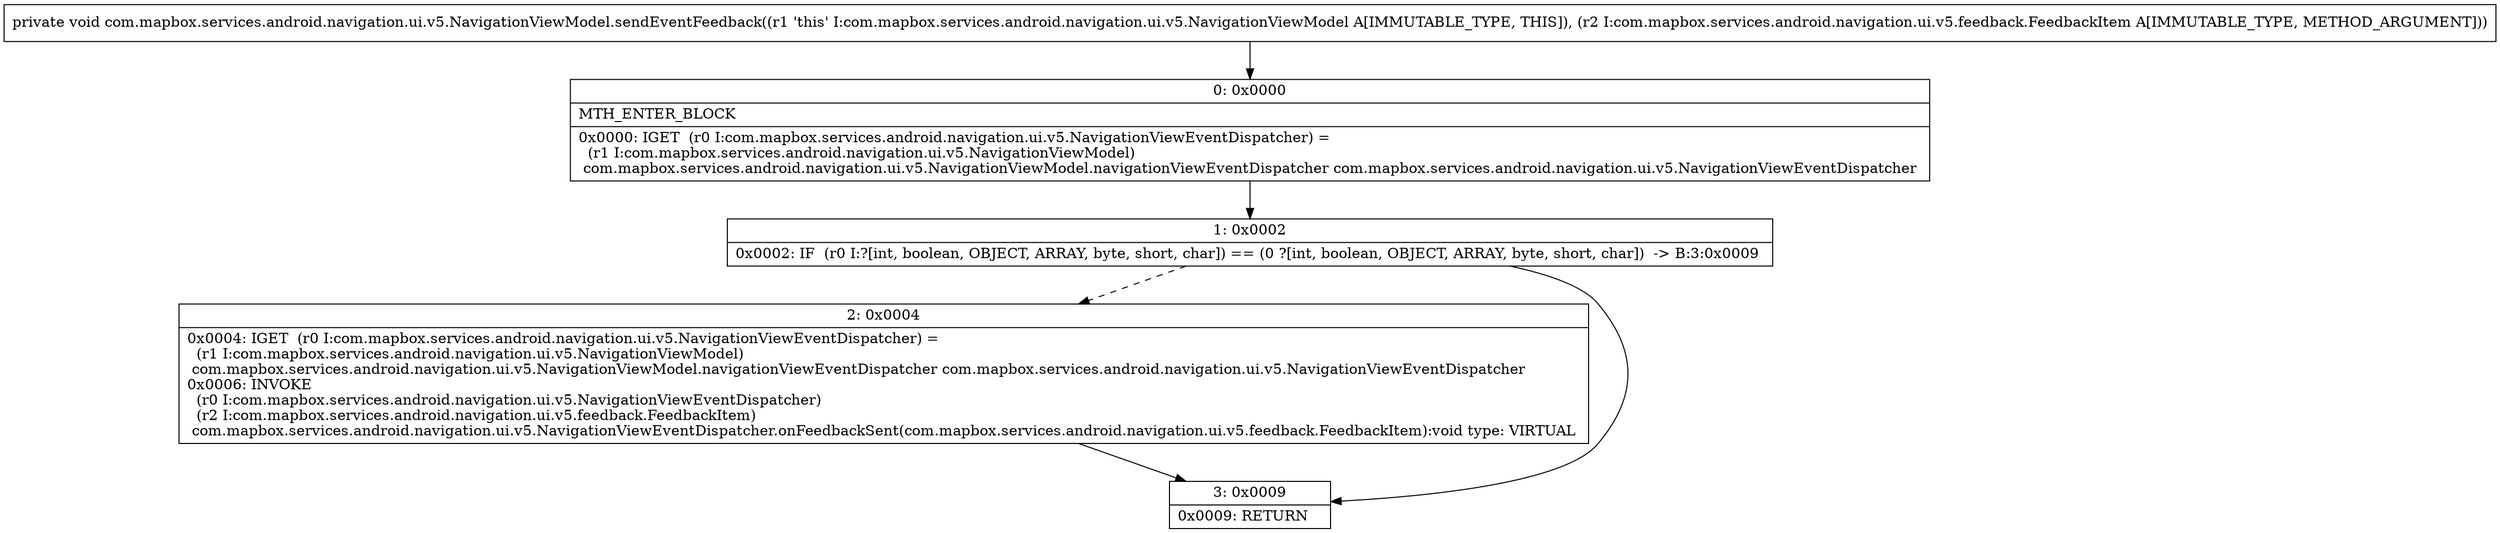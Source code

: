 digraph "CFG forcom.mapbox.services.android.navigation.ui.v5.NavigationViewModel.sendEventFeedback(Lcom\/mapbox\/services\/android\/navigation\/ui\/v5\/feedback\/FeedbackItem;)V" {
Node_0 [shape=record,label="{0\:\ 0x0000|MTH_ENTER_BLOCK\l|0x0000: IGET  (r0 I:com.mapbox.services.android.navigation.ui.v5.NavigationViewEventDispatcher) = \l  (r1 I:com.mapbox.services.android.navigation.ui.v5.NavigationViewModel)\l com.mapbox.services.android.navigation.ui.v5.NavigationViewModel.navigationViewEventDispatcher com.mapbox.services.android.navigation.ui.v5.NavigationViewEventDispatcher \l}"];
Node_1 [shape=record,label="{1\:\ 0x0002|0x0002: IF  (r0 I:?[int, boolean, OBJECT, ARRAY, byte, short, char]) == (0 ?[int, boolean, OBJECT, ARRAY, byte, short, char])  \-\> B:3:0x0009 \l}"];
Node_2 [shape=record,label="{2\:\ 0x0004|0x0004: IGET  (r0 I:com.mapbox.services.android.navigation.ui.v5.NavigationViewEventDispatcher) = \l  (r1 I:com.mapbox.services.android.navigation.ui.v5.NavigationViewModel)\l com.mapbox.services.android.navigation.ui.v5.NavigationViewModel.navigationViewEventDispatcher com.mapbox.services.android.navigation.ui.v5.NavigationViewEventDispatcher \l0x0006: INVOKE  \l  (r0 I:com.mapbox.services.android.navigation.ui.v5.NavigationViewEventDispatcher)\l  (r2 I:com.mapbox.services.android.navigation.ui.v5.feedback.FeedbackItem)\l com.mapbox.services.android.navigation.ui.v5.NavigationViewEventDispatcher.onFeedbackSent(com.mapbox.services.android.navigation.ui.v5.feedback.FeedbackItem):void type: VIRTUAL \l}"];
Node_3 [shape=record,label="{3\:\ 0x0009|0x0009: RETURN   \l}"];
MethodNode[shape=record,label="{private void com.mapbox.services.android.navigation.ui.v5.NavigationViewModel.sendEventFeedback((r1 'this' I:com.mapbox.services.android.navigation.ui.v5.NavigationViewModel A[IMMUTABLE_TYPE, THIS]), (r2 I:com.mapbox.services.android.navigation.ui.v5.feedback.FeedbackItem A[IMMUTABLE_TYPE, METHOD_ARGUMENT])) }"];
MethodNode -> Node_0;
Node_0 -> Node_1;
Node_1 -> Node_2[style=dashed];
Node_1 -> Node_3;
Node_2 -> Node_3;
}

